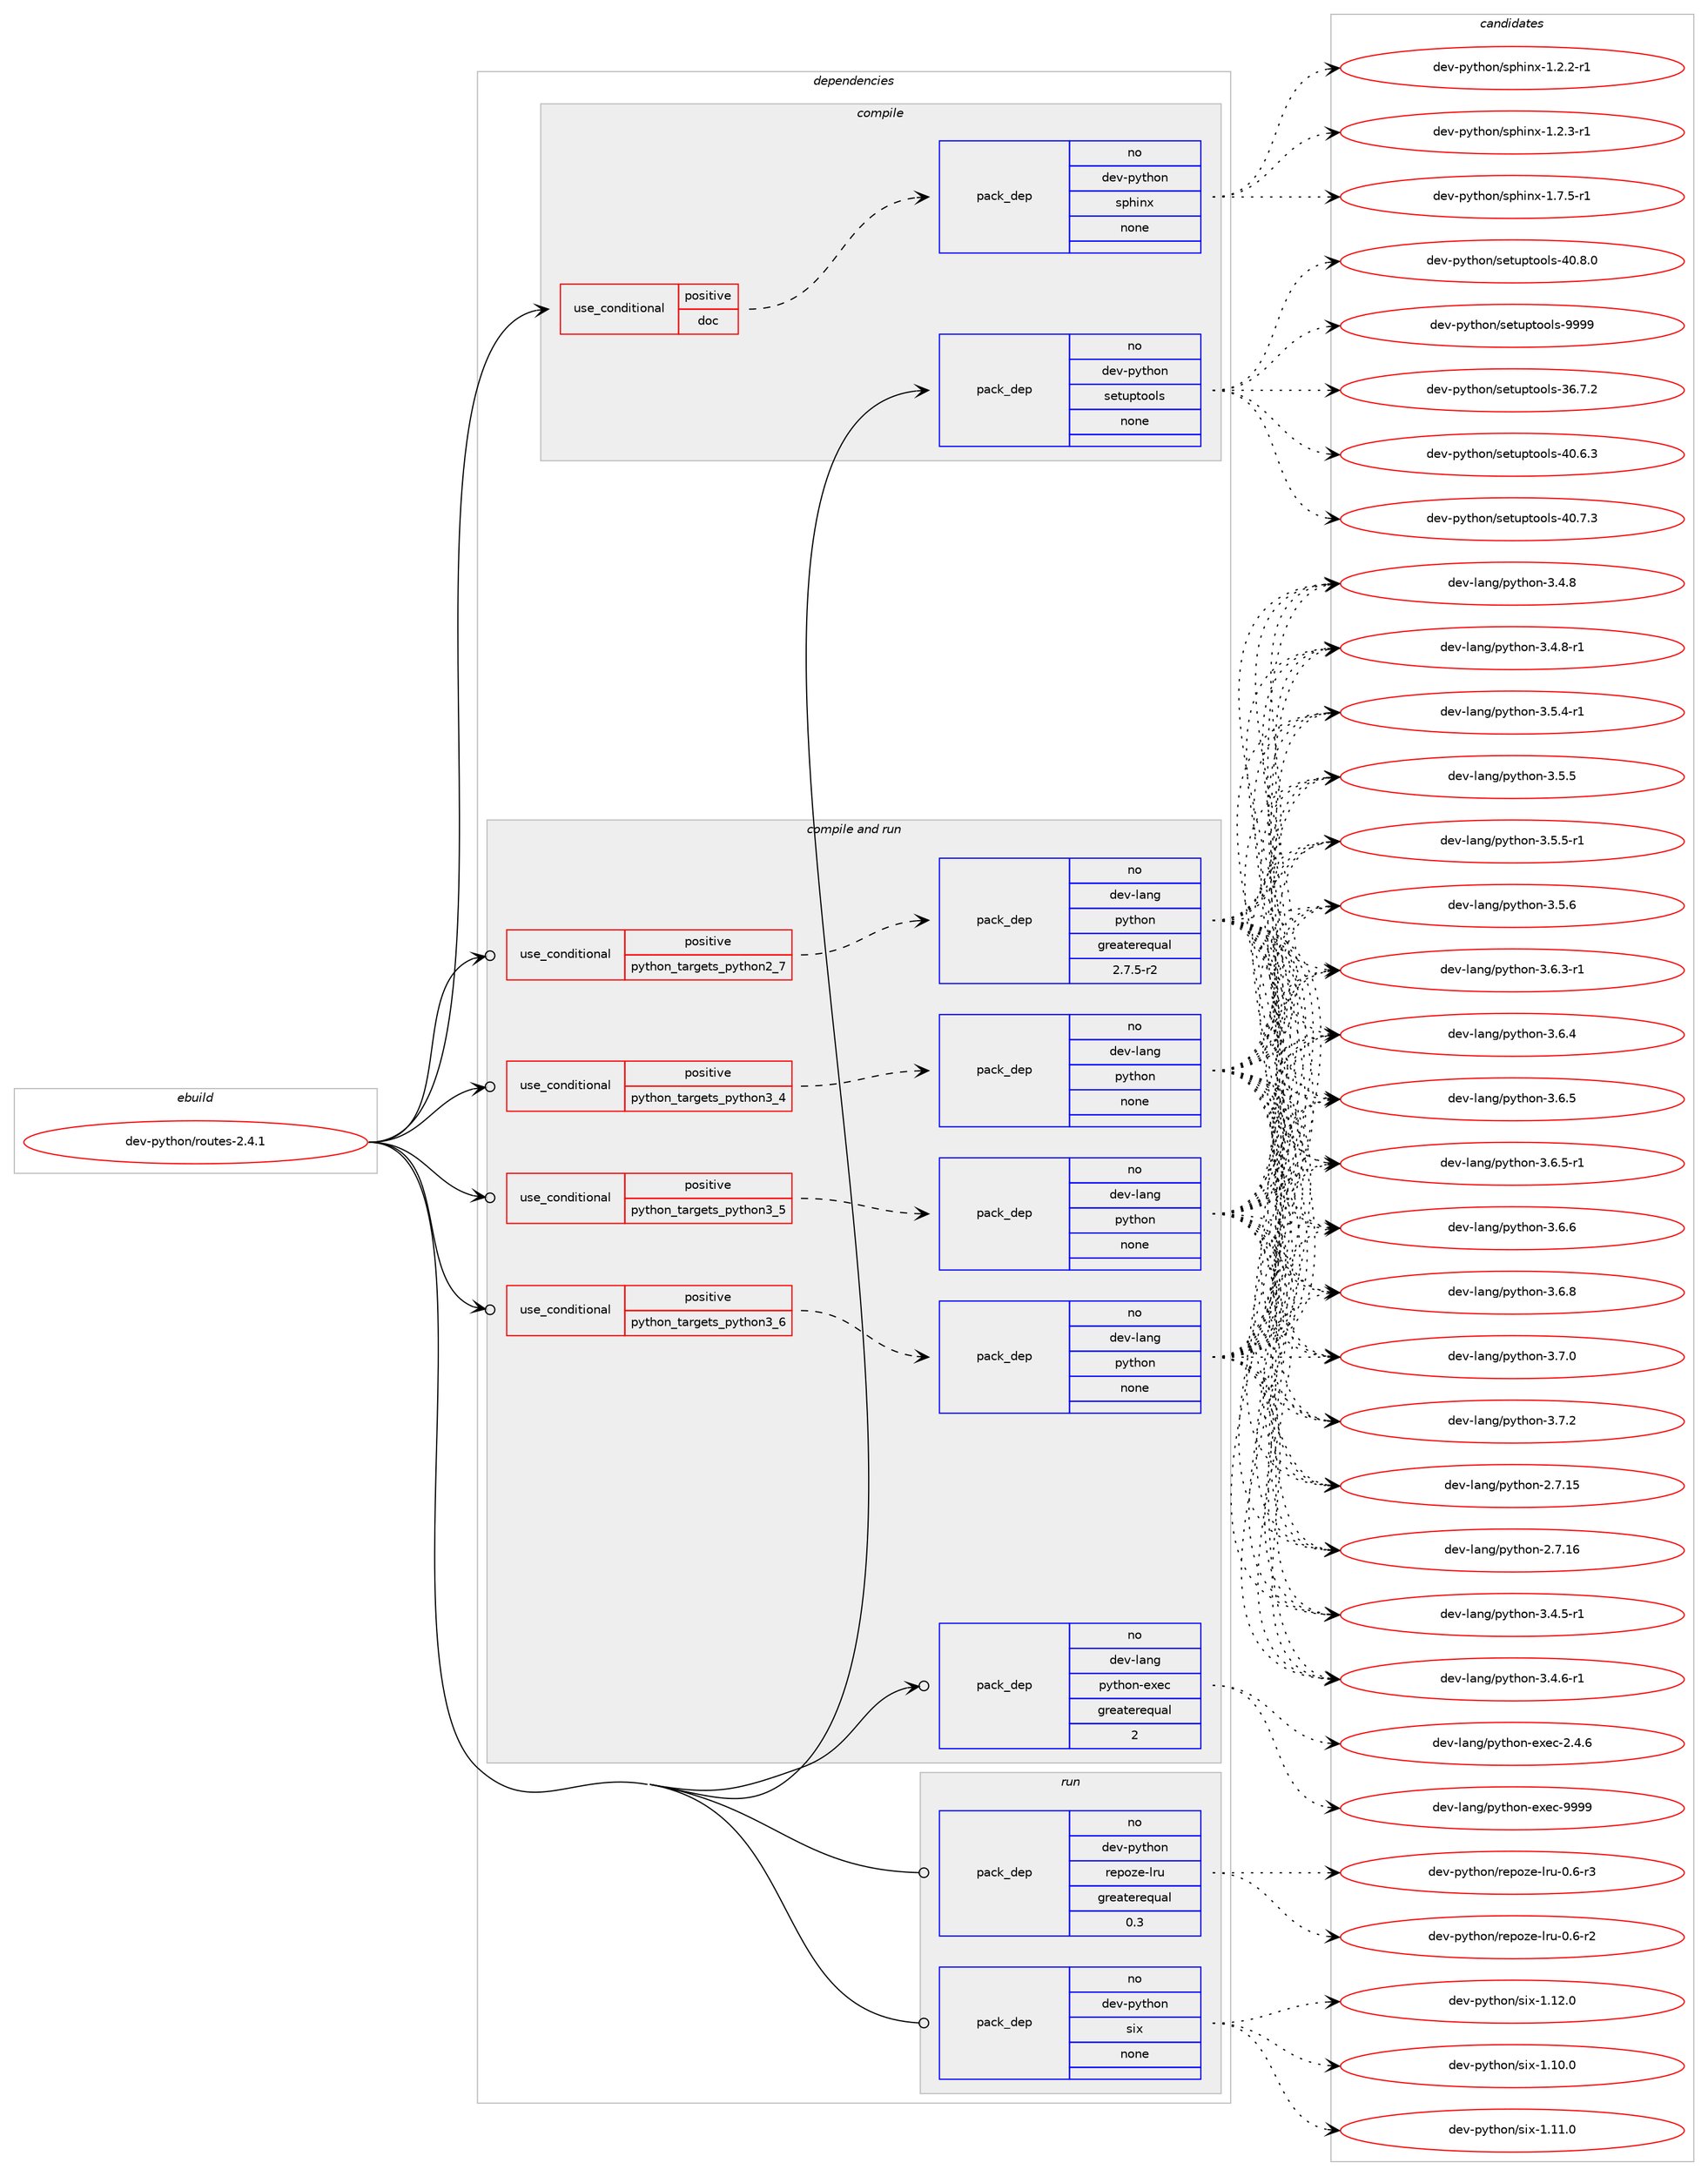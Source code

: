 digraph prolog {

# *************
# Graph options
# *************

newrank=true;
concentrate=true;
compound=true;
graph [rankdir=LR,fontname=Helvetica,fontsize=10,ranksep=1.5];#, ranksep=2.5, nodesep=0.2];
edge  [arrowhead=vee];
node  [fontname=Helvetica,fontsize=10];

# **********
# The ebuild
# **********

subgraph cluster_leftcol {
color=gray;
rank=same;
label=<<i>ebuild</i>>;
id [label="dev-python/routes-2.4.1", color=red, width=4, href="../dev-python/routes-2.4.1.svg"];
}

# ****************
# The dependencies
# ****************

subgraph cluster_midcol {
color=gray;
label=<<i>dependencies</i>>;
subgraph cluster_compile {
fillcolor="#eeeeee";
style=filled;
label=<<i>compile</i>>;
subgraph cond384068 {
dependency1439713 [label=<<TABLE BORDER="0" CELLBORDER="1" CELLSPACING="0" CELLPADDING="4"><TR><TD ROWSPAN="3" CELLPADDING="10">use_conditional</TD></TR><TR><TD>positive</TD></TR><TR><TD>doc</TD></TR></TABLE>>, shape=none, color=red];
subgraph pack1032283 {
dependency1439714 [label=<<TABLE BORDER="0" CELLBORDER="1" CELLSPACING="0" CELLPADDING="4" WIDTH="220"><TR><TD ROWSPAN="6" CELLPADDING="30">pack_dep</TD></TR><TR><TD WIDTH="110">no</TD></TR><TR><TD>dev-python</TD></TR><TR><TD>sphinx</TD></TR><TR><TD>none</TD></TR><TR><TD></TD></TR></TABLE>>, shape=none, color=blue];
}
dependency1439713:e -> dependency1439714:w [weight=20,style="dashed",arrowhead="vee"];
}
id:e -> dependency1439713:w [weight=20,style="solid",arrowhead="vee"];
subgraph pack1032284 {
dependency1439715 [label=<<TABLE BORDER="0" CELLBORDER="1" CELLSPACING="0" CELLPADDING="4" WIDTH="220"><TR><TD ROWSPAN="6" CELLPADDING="30">pack_dep</TD></TR><TR><TD WIDTH="110">no</TD></TR><TR><TD>dev-python</TD></TR><TR><TD>setuptools</TD></TR><TR><TD>none</TD></TR><TR><TD></TD></TR></TABLE>>, shape=none, color=blue];
}
id:e -> dependency1439715:w [weight=20,style="solid",arrowhead="vee"];
}
subgraph cluster_compileandrun {
fillcolor="#eeeeee";
style=filled;
label=<<i>compile and run</i>>;
subgraph cond384069 {
dependency1439716 [label=<<TABLE BORDER="0" CELLBORDER="1" CELLSPACING="0" CELLPADDING="4"><TR><TD ROWSPAN="3" CELLPADDING="10">use_conditional</TD></TR><TR><TD>positive</TD></TR><TR><TD>python_targets_python2_7</TD></TR></TABLE>>, shape=none, color=red];
subgraph pack1032285 {
dependency1439717 [label=<<TABLE BORDER="0" CELLBORDER="1" CELLSPACING="0" CELLPADDING="4" WIDTH="220"><TR><TD ROWSPAN="6" CELLPADDING="30">pack_dep</TD></TR><TR><TD WIDTH="110">no</TD></TR><TR><TD>dev-lang</TD></TR><TR><TD>python</TD></TR><TR><TD>greaterequal</TD></TR><TR><TD>2.7.5-r2</TD></TR></TABLE>>, shape=none, color=blue];
}
dependency1439716:e -> dependency1439717:w [weight=20,style="dashed",arrowhead="vee"];
}
id:e -> dependency1439716:w [weight=20,style="solid",arrowhead="odotvee"];
subgraph cond384070 {
dependency1439718 [label=<<TABLE BORDER="0" CELLBORDER="1" CELLSPACING="0" CELLPADDING="4"><TR><TD ROWSPAN="3" CELLPADDING="10">use_conditional</TD></TR><TR><TD>positive</TD></TR><TR><TD>python_targets_python3_4</TD></TR></TABLE>>, shape=none, color=red];
subgraph pack1032286 {
dependency1439719 [label=<<TABLE BORDER="0" CELLBORDER="1" CELLSPACING="0" CELLPADDING="4" WIDTH="220"><TR><TD ROWSPAN="6" CELLPADDING="30">pack_dep</TD></TR><TR><TD WIDTH="110">no</TD></TR><TR><TD>dev-lang</TD></TR><TR><TD>python</TD></TR><TR><TD>none</TD></TR><TR><TD></TD></TR></TABLE>>, shape=none, color=blue];
}
dependency1439718:e -> dependency1439719:w [weight=20,style="dashed",arrowhead="vee"];
}
id:e -> dependency1439718:w [weight=20,style="solid",arrowhead="odotvee"];
subgraph cond384071 {
dependency1439720 [label=<<TABLE BORDER="0" CELLBORDER="1" CELLSPACING="0" CELLPADDING="4"><TR><TD ROWSPAN="3" CELLPADDING="10">use_conditional</TD></TR><TR><TD>positive</TD></TR><TR><TD>python_targets_python3_5</TD></TR></TABLE>>, shape=none, color=red];
subgraph pack1032287 {
dependency1439721 [label=<<TABLE BORDER="0" CELLBORDER="1" CELLSPACING="0" CELLPADDING="4" WIDTH="220"><TR><TD ROWSPAN="6" CELLPADDING="30">pack_dep</TD></TR><TR><TD WIDTH="110">no</TD></TR><TR><TD>dev-lang</TD></TR><TR><TD>python</TD></TR><TR><TD>none</TD></TR><TR><TD></TD></TR></TABLE>>, shape=none, color=blue];
}
dependency1439720:e -> dependency1439721:w [weight=20,style="dashed",arrowhead="vee"];
}
id:e -> dependency1439720:w [weight=20,style="solid",arrowhead="odotvee"];
subgraph cond384072 {
dependency1439722 [label=<<TABLE BORDER="0" CELLBORDER="1" CELLSPACING="0" CELLPADDING="4"><TR><TD ROWSPAN="3" CELLPADDING="10">use_conditional</TD></TR><TR><TD>positive</TD></TR><TR><TD>python_targets_python3_6</TD></TR></TABLE>>, shape=none, color=red];
subgraph pack1032288 {
dependency1439723 [label=<<TABLE BORDER="0" CELLBORDER="1" CELLSPACING="0" CELLPADDING="4" WIDTH="220"><TR><TD ROWSPAN="6" CELLPADDING="30">pack_dep</TD></TR><TR><TD WIDTH="110">no</TD></TR><TR><TD>dev-lang</TD></TR><TR><TD>python</TD></TR><TR><TD>none</TD></TR><TR><TD></TD></TR></TABLE>>, shape=none, color=blue];
}
dependency1439722:e -> dependency1439723:w [weight=20,style="dashed",arrowhead="vee"];
}
id:e -> dependency1439722:w [weight=20,style="solid",arrowhead="odotvee"];
subgraph pack1032289 {
dependency1439724 [label=<<TABLE BORDER="0" CELLBORDER="1" CELLSPACING="0" CELLPADDING="4" WIDTH="220"><TR><TD ROWSPAN="6" CELLPADDING="30">pack_dep</TD></TR><TR><TD WIDTH="110">no</TD></TR><TR><TD>dev-lang</TD></TR><TR><TD>python-exec</TD></TR><TR><TD>greaterequal</TD></TR><TR><TD>2</TD></TR></TABLE>>, shape=none, color=blue];
}
id:e -> dependency1439724:w [weight=20,style="solid",arrowhead="odotvee"];
}
subgraph cluster_run {
fillcolor="#eeeeee";
style=filled;
label=<<i>run</i>>;
subgraph pack1032290 {
dependency1439725 [label=<<TABLE BORDER="0" CELLBORDER="1" CELLSPACING="0" CELLPADDING="4" WIDTH="220"><TR><TD ROWSPAN="6" CELLPADDING="30">pack_dep</TD></TR><TR><TD WIDTH="110">no</TD></TR><TR><TD>dev-python</TD></TR><TR><TD>repoze-lru</TD></TR><TR><TD>greaterequal</TD></TR><TR><TD>0.3</TD></TR></TABLE>>, shape=none, color=blue];
}
id:e -> dependency1439725:w [weight=20,style="solid",arrowhead="odot"];
subgraph pack1032291 {
dependency1439726 [label=<<TABLE BORDER="0" CELLBORDER="1" CELLSPACING="0" CELLPADDING="4" WIDTH="220"><TR><TD ROWSPAN="6" CELLPADDING="30">pack_dep</TD></TR><TR><TD WIDTH="110">no</TD></TR><TR><TD>dev-python</TD></TR><TR><TD>six</TD></TR><TR><TD>none</TD></TR><TR><TD></TD></TR></TABLE>>, shape=none, color=blue];
}
id:e -> dependency1439726:w [weight=20,style="solid",arrowhead="odot"];
}
}

# **************
# The candidates
# **************

subgraph cluster_choices {
rank=same;
color=gray;
label=<<i>candidates</i>>;

subgraph choice1032283 {
color=black;
nodesep=1;
choice10010111845112121116104111110471151121041051101204549465046504511449 [label="dev-python/sphinx-1.2.2-r1", color=red, width=4,href="../dev-python/sphinx-1.2.2-r1.svg"];
choice10010111845112121116104111110471151121041051101204549465046514511449 [label="dev-python/sphinx-1.2.3-r1", color=red, width=4,href="../dev-python/sphinx-1.2.3-r1.svg"];
choice10010111845112121116104111110471151121041051101204549465546534511449 [label="dev-python/sphinx-1.7.5-r1", color=red, width=4,href="../dev-python/sphinx-1.7.5-r1.svg"];
dependency1439714:e -> choice10010111845112121116104111110471151121041051101204549465046504511449:w [style=dotted,weight="100"];
dependency1439714:e -> choice10010111845112121116104111110471151121041051101204549465046514511449:w [style=dotted,weight="100"];
dependency1439714:e -> choice10010111845112121116104111110471151121041051101204549465546534511449:w [style=dotted,weight="100"];
}
subgraph choice1032284 {
color=black;
nodesep=1;
choice100101118451121211161041111104711510111611711211611111110811545515446554650 [label="dev-python/setuptools-36.7.2", color=red, width=4,href="../dev-python/setuptools-36.7.2.svg"];
choice100101118451121211161041111104711510111611711211611111110811545524846544651 [label="dev-python/setuptools-40.6.3", color=red, width=4,href="../dev-python/setuptools-40.6.3.svg"];
choice100101118451121211161041111104711510111611711211611111110811545524846554651 [label="dev-python/setuptools-40.7.3", color=red, width=4,href="../dev-python/setuptools-40.7.3.svg"];
choice100101118451121211161041111104711510111611711211611111110811545524846564648 [label="dev-python/setuptools-40.8.0", color=red, width=4,href="../dev-python/setuptools-40.8.0.svg"];
choice10010111845112121116104111110471151011161171121161111111081154557575757 [label="dev-python/setuptools-9999", color=red, width=4,href="../dev-python/setuptools-9999.svg"];
dependency1439715:e -> choice100101118451121211161041111104711510111611711211611111110811545515446554650:w [style=dotted,weight="100"];
dependency1439715:e -> choice100101118451121211161041111104711510111611711211611111110811545524846544651:w [style=dotted,weight="100"];
dependency1439715:e -> choice100101118451121211161041111104711510111611711211611111110811545524846554651:w [style=dotted,weight="100"];
dependency1439715:e -> choice100101118451121211161041111104711510111611711211611111110811545524846564648:w [style=dotted,weight="100"];
dependency1439715:e -> choice10010111845112121116104111110471151011161171121161111111081154557575757:w [style=dotted,weight="100"];
}
subgraph choice1032285 {
color=black;
nodesep=1;
choice10010111845108971101034711212111610411111045504655464953 [label="dev-lang/python-2.7.15", color=red, width=4,href="../dev-lang/python-2.7.15.svg"];
choice10010111845108971101034711212111610411111045504655464954 [label="dev-lang/python-2.7.16", color=red, width=4,href="../dev-lang/python-2.7.16.svg"];
choice1001011184510897110103471121211161041111104551465246534511449 [label="dev-lang/python-3.4.5-r1", color=red, width=4,href="../dev-lang/python-3.4.5-r1.svg"];
choice1001011184510897110103471121211161041111104551465246544511449 [label="dev-lang/python-3.4.6-r1", color=red, width=4,href="../dev-lang/python-3.4.6-r1.svg"];
choice100101118451089711010347112121116104111110455146524656 [label="dev-lang/python-3.4.8", color=red, width=4,href="../dev-lang/python-3.4.8.svg"];
choice1001011184510897110103471121211161041111104551465246564511449 [label="dev-lang/python-3.4.8-r1", color=red, width=4,href="../dev-lang/python-3.4.8-r1.svg"];
choice1001011184510897110103471121211161041111104551465346524511449 [label="dev-lang/python-3.5.4-r1", color=red, width=4,href="../dev-lang/python-3.5.4-r1.svg"];
choice100101118451089711010347112121116104111110455146534653 [label="dev-lang/python-3.5.5", color=red, width=4,href="../dev-lang/python-3.5.5.svg"];
choice1001011184510897110103471121211161041111104551465346534511449 [label="dev-lang/python-3.5.5-r1", color=red, width=4,href="../dev-lang/python-3.5.5-r1.svg"];
choice100101118451089711010347112121116104111110455146534654 [label="dev-lang/python-3.5.6", color=red, width=4,href="../dev-lang/python-3.5.6.svg"];
choice1001011184510897110103471121211161041111104551465446514511449 [label="dev-lang/python-3.6.3-r1", color=red, width=4,href="../dev-lang/python-3.6.3-r1.svg"];
choice100101118451089711010347112121116104111110455146544652 [label="dev-lang/python-3.6.4", color=red, width=4,href="../dev-lang/python-3.6.4.svg"];
choice100101118451089711010347112121116104111110455146544653 [label="dev-lang/python-3.6.5", color=red, width=4,href="../dev-lang/python-3.6.5.svg"];
choice1001011184510897110103471121211161041111104551465446534511449 [label="dev-lang/python-3.6.5-r1", color=red, width=4,href="../dev-lang/python-3.6.5-r1.svg"];
choice100101118451089711010347112121116104111110455146544654 [label="dev-lang/python-3.6.6", color=red, width=4,href="../dev-lang/python-3.6.6.svg"];
choice100101118451089711010347112121116104111110455146544656 [label="dev-lang/python-3.6.8", color=red, width=4,href="../dev-lang/python-3.6.8.svg"];
choice100101118451089711010347112121116104111110455146554648 [label="dev-lang/python-3.7.0", color=red, width=4,href="../dev-lang/python-3.7.0.svg"];
choice100101118451089711010347112121116104111110455146554650 [label="dev-lang/python-3.7.2", color=red, width=4,href="../dev-lang/python-3.7.2.svg"];
dependency1439717:e -> choice10010111845108971101034711212111610411111045504655464953:w [style=dotted,weight="100"];
dependency1439717:e -> choice10010111845108971101034711212111610411111045504655464954:w [style=dotted,weight="100"];
dependency1439717:e -> choice1001011184510897110103471121211161041111104551465246534511449:w [style=dotted,weight="100"];
dependency1439717:e -> choice1001011184510897110103471121211161041111104551465246544511449:w [style=dotted,weight="100"];
dependency1439717:e -> choice100101118451089711010347112121116104111110455146524656:w [style=dotted,weight="100"];
dependency1439717:e -> choice1001011184510897110103471121211161041111104551465246564511449:w [style=dotted,weight="100"];
dependency1439717:e -> choice1001011184510897110103471121211161041111104551465346524511449:w [style=dotted,weight="100"];
dependency1439717:e -> choice100101118451089711010347112121116104111110455146534653:w [style=dotted,weight="100"];
dependency1439717:e -> choice1001011184510897110103471121211161041111104551465346534511449:w [style=dotted,weight="100"];
dependency1439717:e -> choice100101118451089711010347112121116104111110455146534654:w [style=dotted,weight="100"];
dependency1439717:e -> choice1001011184510897110103471121211161041111104551465446514511449:w [style=dotted,weight="100"];
dependency1439717:e -> choice100101118451089711010347112121116104111110455146544652:w [style=dotted,weight="100"];
dependency1439717:e -> choice100101118451089711010347112121116104111110455146544653:w [style=dotted,weight="100"];
dependency1439717:e -> choice1001011184510897110103471121211161041111104551465446534511449:w [style=dotted,weight="100"];
dependency1439717:e -> choice100101118451089711010347112121116104111110455146544654:w [style=dotted,weight="100"];
dependency1439717:e -> choice100101118451089711010347112121116104111110455146544656:w [style=dotted,weight="100"];
dependency1439717:e -> choice100101118451089711010347112121116104111110455146554648:w [style=dotted,weight="100"];
dependency1439717:e -> choice100101118451089711010347112121116104111110455146554650:w [style=dotted,weight="100"];
}
subgraph choice1032286 {
color=black;
nodesep=1;
choice10010111845108971101034711212111610411111045504655464953 [label="dev-lang/python-2.7.15", color=red, width=4,href="../dev-lang/python-2.7.15.svg"];
choice10010111845108971101034711212111610411111045504655464954 [label="dev-lang/python-2.7.16", color=red, width=4,href="../dev-lang/python-2.7.16.svg"];
choice1001011184510897110103471121211161041111104551465246534511449 [label="dev-lang/python-3.4.5-r1", color=red, width=4,href="../dev-lang/python-3.4.5-r1.svg"];
choice1001011184510897110103471121211161041111104551465246544511449 [label="dev-lang/python-3.4.6-r1", color=red, width=4,href="../dev-lang/python-3.4.6-r1.svg"];
choice100101118451089711010347112121116104111110455146524656 [label="dev-lang/python-3.4.8", color=red, width=4,href="../dev-lang/python-3.4.8.svg"];
choice1001011184510897110103471121211161041111104551465246564511449 [label="dev-lang/python-3.4.8-r1", color=red, width=4,href="../dev-lang/python-3.4.8-r1.svg"];
choice1001011184510897110103471121211161041111104551465346524511449 [label="dev-lang/python-3.5.4-r1", color=red, width=4,href="../dev-lang/python-3.5.4-r1.svg"];
choice100101118451089711010347112121116104111110455146534653 [label="dev-lang/python-3.5.5", color=red, width=4,href="../dev-lang/python-3.5.5.svg"];
choice1001011184510897110103471121211161041111104551465346534511449 [label="dev-lang/python-3.5.5-r1", color=red, width=4,href="../dev-lang/python-3.5.5-r1.svg"];
choice100101118451089711010347112121116104111110455146534654 [label="dev-lang/python-3.5.6", color=red, width=4,href="../dev-lang/python-3.5.6.svg"];
choice1001011184510897110103471121211161041111104551465446514511449 [label="dev-lang/python-3.6.3-r1", color=red, width=4,href="../dev-lang/python-3.6.3-r1.svg"];
choice100101118451089711010347112121116104111110455146544652 [label="dev-lang/python-3.6.4", color=red, width=4,href="../dev-lang/python-3.6.4.svg"];
choice100101118451089711010347112121116104111110455146544653 [label="dev-lang/python-3.6.5", color=red, width=4,href="../dev-lang/python-3.6.5.svg"];
choice1001011184510897110103471121211161041111104551465446534511449 [label="dev-lang/python-3.6.5-r1", color=red, width=4,href="../dev-lang/python-3.6.5-r1.svg"];
choice100101118451089711010347112121116104111110455146544654 [label="dev-lang/python-3.6.6", color=red, width=4,href="../dev-lang/python-3.6.6.svg"];
choice100101118451089711010347112121116104111110455146544656 [label="dev-lang/python-3.6.8", color=red, width=4,href="../dev-lang/python-3.6.8.svg"];
choice100101118451089711010347112121116104111110455146554648 [label="dev-lang/python-3.7.0", color=red, width=4,href="../dev-lang/python-3.7.0.svg"];
choice100101118451089711010347112121116104111110455146554650 [label="dev-lang/python-3.7.2", color=red, width=4,href="../dev-lang/python-3.7.2.svg"];
dependency1439719:e -> choice10010111845108971101034711212111610411111045504655464953:w [style=dotted,weight="100"];
dependency1439719:e -> choice10010111845108971101034711212111610411111045504655464954:w [style=dotted,weight="100"];
dependency1439719:e -> choice1001011184510897110103471121211161041111104551465246534511449:w [style=dotted,weight="100"];
dependency1439719:e -> choice1001011184510897110103471121211161041111104551465246544511449:w [style=dotted,weight="100"];
dependency1439719:e -> choice100101118451089711010347112121116104111110455146524656:w [style=dotted,weight="100"];
dependency1439719:e -> choice1001011184510897110103471121211161041111104551465246564511449:w [style=dotted,weight="100"];
dependency1439719:e -> choice1001011184510897110103471121211161041111104551465346524511449:w [style=dotted,weight="100"];
dependency1439719:e -> choice100101118451089711010347112121116104111110455146534653:w [style=dotted,weight="100"];
dependency1439719:e -> choice1001011184510897110103471121211161041111104551465346534511449:w [style=dotted,weight="100"];
dependency1439719:e -> choice100101118451089711010347112121116104111110455146534654:w [style=dotted,weight="100"];
dependency1439719:e -> choice1001011184510897110103471121211161041111104551465446514511449:w [style=dotted,weight="100"];
dependency1439719:e -> choice100101118451089711010347112121116104111110455146544652:w [style=dotted,weight="100"];
dependency1439719:e -> choice100101118451089711010347112121116104111110455146544653:w [style=dotted,weight="100"];
dependency1439719:e -> choice1001011184510897110103471121211161041111104551465446534511449:w [style=dotted,weight="100"];
dependency1439719:e -> choice100101118451089711010347112121116104111110455146544654:w [style=dotted,weight="100"];
dependency1439719:e -> choice100101118451089711010347112121116104111110455146544656:w [style=dotted,weight="100"];
dependency1439719:e -> choice100101118451089711010347112121116104111110455146554648:w [style=dotted,weight="100"];
dependency1439719:e -> choice100101118451089711010347112121116104111110455146554650:w [style=dotted,weight="100"];
}
subgraph choice1032287 {
color=black;
nodesep=1;
choice10010111845108971101034711212111610411111045504655464953 [label="dev-lang/python-2.7.15", color=red, width=4,href="../dev-lang/python-2.7.15.svg"];
choice10010111845108971101034711212111610411111045504655464954 [label="dev-lang/python-2.7.16", color=red, width=4,href="../dev-lang/python-2.7.16.svg"];
choice1001011184510897110103471121211161041111104551465246534511449 [label="dev-lang/python-3.4.5-r1", color=red, width=4,href="../dev-lang/python-3.4.5-r1.svg"];
choice1001011184510897110103471121211161041111104551465246544511449 [label="dev-lang/python-3.4.6-r1", color=red, width=4,href="../dev-lang/python-3.4.6-r1.svg"];
choice100101118451089711010347112121116104111110455146524656 [label="dev-lang/python-3.4.8", color=red, width=4,href="../dev-lang/python-3.4.8.svg"];
choice1001011184510897110103471121211161041111104551465246564511449 [label="dev-lang/python-3.4.8-r1", color=red, width=4,href="../dev-lang/python-3.4.8-r1.svg"];
choice1001011184510897110103471121211161041111104551465346524511449 [label="dev-lang/python-3.5.4-r1", color=red, width=4,href="../dev-lang/python-3.5.4-r1.svg"];
choice100101118451089711010347112121116104111110455146534653 [label="dev-lang/python-3.5.5", color=red, width=4,href="../dev-lang/python-3.5.5.svg"];
choice1001011184510897110103471121211161041111104551465346534511449 [label="dev-lang/python-3.5.5-r1", color=red, width=4,href="../dev-lang/python-3.5.5-r1.svg"];
choice100101118451089711010347112121116104111110455146534654 [label="dev-lang/python-3.5.6", color=red, width=4,href="../dev-lang/python-3.5.6.svg"];
choice1001011184510897110103471121211161041111104551465446514511449 [label="dev-lang/python-3.6.3-r1", color=red, width=4,href="../dev-lang/python-3.6.3-r1.svg"];
choice100101118451089711010347112121116104111110455146544652 [label="dev-lang/python-3.6.4", color=red, width=4,href="../dev-lang/python-3.6.4.svg"];
choice100101118451089711010347112121116104111110455146544653 [label="dev-lang/python-3.6.5", color=red, width=4,href="../dev-lang/python-3.6.5.svg"];
choice1001011184510897110103471121211161041111104551465446534511449 [label="dev-lang/python-3.6.5-r1", color=red, width=4,href="../dev-lang/python-3.6.5-r1.svg"];
choice100101118451089711010347112121116104111110455146544654 [label="dev-lang/python-3.6.6", color=red, width=4,href="../dev-lang/python-3.6.6.svg"];
choice100101118451089711010347112121116104111110455146544656 [label="dev-lang/python-3.6.8", color=red, width=4,href="../dev-lang/python-3.6.8.svg"];
choice100101118451089711010347112121116104111110455146554648 [label="dev-lang/python-3.7.0", color=red, width=4,href="../dev-lang/python-3.7.0.svg"];
choice100101118451089711010347112121116104111110455146554650 [label="dev-lang/python-3.7.2", color=red, width=4,href="../dev-lang/python-3.7.2.svg"];
dependency1439721:e -> choice10010111845108971101034711212111610411111045504655464953:w [style=dotted,weight="100"];
dependency1439721:e -> choice10010111845108971101034711212111610411111045504655464954:w [style=dotted,weight="100"];
dependency1439721:e -> choice1001011184510897110103471121211161041111104551465246534511449:w [style=dotted,weight="100"];
dependency1439721:e -> choice1001011184510897110103471121211161041111104551465246544511449:w [style=dotted,weight="100"];
dependency1439721:e -> choice100101118451089711010347112121116104111110455146524656:w [style=dotted,weight="100"];
dependency1439721:e -> choice1001011184510897110103471121211161041111104551465246564511449:w [style=dotted,weight="100"];
dependency1439721:e -> choice1001011184510897110103471121211161041111104551465346524511449:w [style=dotted,weight="100"];
dependency1439721:e -> choice100101118451089711010347112121116104111110455146534653:w [style=dotted,weight="100"];
dependency1439721:e -> choice1001011184510897110103471121211161041111104551465346534511449:w [style=dotted,weight="100"];
dependency1439721:e -> choice100101118451089711010347112121116104111110455146534654:w [style=dotted,weight="100"];
dependency1439721:e -> choice1001011184510897110103471121211161041111104551465446514511449:w [style=dotted,weight="100"];
dependency1439721:e -> choice100101118451089711010347112121116104111110455146544652:w [style=dotted,weight="100"];
dependency1439721:e -> choice100101118451089711010347112121116104111110455146544653:w [style=dotted,weight="100"];
dependency1439721:e -> choice1001011184510897110103471121211161041111104551465446534511449:w [style=dotted,weight="100"];
dependency1439721:e -> choice100101118451089711010347112121116104111110455146544654:w [style=dotted,weight="100"];
dependency1439721:e -> choice100101118451089711010347112121116104111110455146544656:w [style=dotted,weight="100"];
dependency1439721:e -> choice100101118451089711010347112121116104111110455146554648:w [style=dotted,weight="100"];
dependency1439721:e -> choice100101118451089711010347112121116104111110455146554650:w [style=dotted,weight="100"];
}
subgraph choice1032288 {
color=black;
nodesep=1;
choice10010111845108971101034711212111610411111045504655464953 [label="dev-lang/python-2.7.15", color=red, width=4,href="../dev-lang/python-2.7.15.svg"];
choice10010111845108971101034711212111610411111045504655464954 [label="dev-lang/python-2.7.16", color=red, width=4,href="../dev-lang/python-2.7.16.svg"];
choice1001011184510897110103471121211161041111104551465246534511449 [label="dev-lang/python-3.4.5-r1", color=red, width=4,href="../dev-lang/python-3.4.5-r1.svg"];
choice1001011184510897110103471121211161041111104551465246544511449 [label="dev-lang/python-3.4.6-r1", color=red, width=4,href="../dev-lang/python-3.4.6-r1.svg"];
choice100101118451089711010347112121116104111110455146524656 [label="dev-lang/python-3.4.8", color=red, width=4,href="../dev-lang/python-3.4.8.svg"];
choice1001011184510897110103471121211161041111104551465246564511449 [label="dev-lang/python-3.4.8-r1", color=red, width=4,href="../dev-lang/python-3.4.8-r1.svg"];
choice1001011184510897110103471121211161041111104551465346524511449 [label="dev-lang/python-3.5.4-r1", color=red, width=4,href="../dev-lang/python-3.5.4-r1.svg"];
choice100101118451089711010347112121116104111110455146534653 [label="dev-lang/python-3.5.5", color=red, width=4,href="../dev-lang/python-3.5.5.svg"];
choice1001011184510897110103471121211161041111104551465346534511449 [label="dev-lang/python-3.5.5-r1", color=red, width=4,href="../dev-lang/python-3.5.5-r1.svg"];
choice100101118451089711010347112121116104111110455146534654 [label="dev-lang/python-3.5.6", color=red, width=4,href="../dev-lang/python-3.5.6.svg"];
choice1001011184510897110103471121211161041111104551465446514511449 [label="dev-lang/python-3.6.3-r1", color=red, width=4,href="../dev-lang/python-3.6.3-r1.svg"];
choice100101118451089711010347112121116104111110455146544652 [label="dev-lang/python-3.6.4", color=red, width=4,href="../dev-lang/python-3.6.4.svg"];
choice100101118451089711010347112121116104111110455146544653 [label="dev-lang/python-3.6.5", color=red, width=4,href="../dev-lang/python-3.6.5.svg"];
choice1001011184510897110103471121211161041111104551465446534511449 [label="dev-lang/python-3.6.5-r1", color=red, width=4,href="../dev-lang/python-3.6.5-r1.svg"];
choice100101118451089711010347112121116104111110455146544654 [label="dev-lang/python-3.6.6", color=red, width=4,href="../dev-lang/python-3.6.6.svg"];
choice100101118451089711010347112121116104111110455146544656 [label="dev-lang/python-3.6.8", color=red, width=4,href="../dev-lang/python-3.6.8.svg"];
choice100101118451089711010347112121116104111110455146554648 [label="dev-lang/python-3.7.0", color=red, width=4,href="../dev-lang/python-3.7.0.svg"];
choice100101118451089711010347112121116104111110455146554650 [label="dev-lang/python-3.7.2", color=red, width=4,href="../dev-lang/python-3.7.2.svg"];
dependency1439723:e -> choice10010111845108971101034711212111610411111045504655464953:w [style=dotted,weight="100"];
dependency1439723:e -> choice10010111845108971101034711212111610411111045504655464954:w [style=dotted,weight="100"];
dependency1439723:e -> choice1001011184510897110103471121211161041111104551465246534511449:w [style=dotted,weight="100"];
dependency1439723:e -> choice1001011184510897110103471121211161041111104551465246544511449:w [style=dotted,weight="100"];
dependency1439723:e -> choice100101118451089711010347112121116104111110455146524656:w [style=dotted,weight="100"];
dependency1439723:e -> choice1001011184510897110103471121211161041111104551465246564511449:w [style=dotted,weight="100"];
dependency1439723:e -> choice1001011184510897110103471121211161041111104551465346524511449:w [style=dotted,weight="100"];
dependency1439723:e -> choice100101118451089711010347112121116104111110455146534653:w [style=dotted,weight="100"];
dependency1439723:e -> choice1001011184510897110103471121211161041111104551465346534511449:w [style=dotted,weight="100"];
dependency1439723:e -> choice100101118451089711010347112121116104111110455146534654:w [style=dotted,weight="100"];
dependency1439723:e -> choice1001011184510897110103471121211161041111104551465446514511449:w [style=dotted,weight="100"];
dependency1439723:e -> choice100101118451089711010347112121116104111110455146544652:w [style=dotted,weight="100"];
dependency1439723:e -> choice100101118451089711010347112121116104111110455146544653:w [style=dotted,weight="100"];
dependency1439723:e -> choice1001011184510897110103471121211161041111104551465446534511449:w [style=dotted,weight="100"];
dependency1439723:e -> choice100101118451089711010347112121116104111110455146544654:w [style=dotted,weight="100"];
dependency1439723:e -> choice100101118451089711010347112121116104111110455146544656:w [style=dotted,weight="100"];
dependency1439723:e -> choice100101118451089711010347112121116104111110455146554648:w [style=dotted,weight="100"];
dependency1439723:e -> choice100101118451089711010347112121116104111110455146554650:w [style=dotted,weight="100"];
}
subgraph choice1032289 {
color=black;
nodesep=1;
choice1001011184510897110103471121211161041111104510112010199455046524654 [label="dev-lang/python-exec-2.4.6", color=red, width=4,href="../dev-lang/python-exec-2.4.6.svg"];
choice10010111845108971101034711212111610411111045101120101994557575757 [label="dev-lang/python-exec-9999", color=red, width=4,href="../dev-lang/python-exec-9999.svg"];
dependency1439724:e -> choice1001011184510897110103471121211161041111104510112010199455046524654:w [style=dotted,weight="100"];
dependency1439724:e -> choice10010111845108971101034711212111610411111045101120101994557575757:w [style=dotted,weight="100"];
}
subgraph choice1032290 {
color=black;
nodesep=1;
choice100101118451121211161041111104711410111211112210145108114117454846544511450 [label="dev-python/repoze-lru-0.6-r2", color=red, width=4,href="../dev-python/repoze-lru-0.6-r2.svg"];
choice100101118451121211161041111104711410111211112210145108114117454846544511451 [label="dev-python/repoze-lru-0.6-r3", color=red, width=4,href="../dev-python/repoze-lru-0.6-r3.svg"];
dependency1439725:e -> choice100101118451121211161041111104711410111211112210145108114117454846544511450:w [style=dotted,weight="100"];
dependency1439725:e -> choice100101118451121211161041111104711410111211112210145108114117454846544511451:w [style=dotted,weight="100"];
}
subgraph choice1032291 {
color=black;
nodesep=1;
choice100101118451121211161041111104711510512045494649484648 [label="dev-python/six-1.10.0", color=red, width=4,href="../dev-python/six-1.10.0.svg"];
choice100101118451121211161041111104711510512045494649494648 [label="dev-python/six-1.11.0", color=red, width=4,href="../dev-python/six-1.11.0.svg"];
choice100101118451121211161041111104711510512045494649504648 [label="dev-python/six-1.12.0", color=red, width=4,href="../dev-python/six-1.12.0.svg"];
dependency1439726:e -> choice100101118451121211161041111104711510512045494649484648:w [style=dotted,weight="100"];
dependency1439726:e -> choice100101118451121211161041111104711510512045494649494648:w [style=dotted,weight="100"];
dependency1439726:e -> choice100101118451121211161041111104711510512045494649504648:w [style=dotted,weight="100"];
}
}

}
